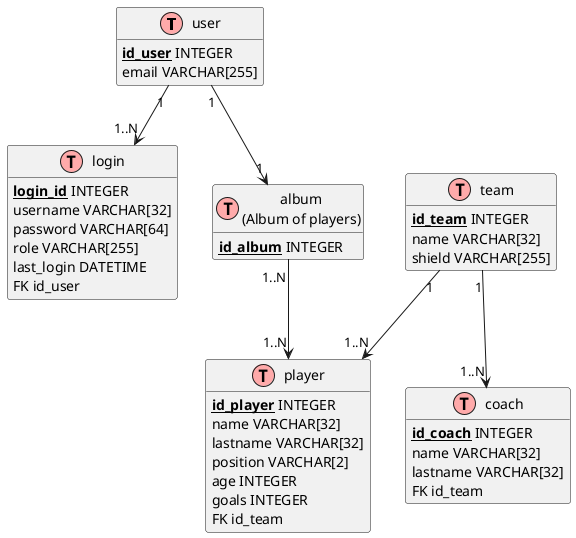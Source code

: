 @startuml
!define Table(name,desc) class name as "desc" << (T,#FFAAAA) >>
!define primary_key(x) <b><u>x</u></b>
hide methods
hide stereotypes

' entities
Table(user, "user") {
    primary_key(id_user) INTEGER
    email VARCHAR[255]
}

Table(login, "login") {
    primary_key(login_id) INTEGER
    username VARCHAR[32]
    password VARCHAR[64]
    role VARCHAR[255]
    last_login DATETIME
    FK id_user
}

Table(album, "album\n(Album of players)") {
    primary_key(id_album) INTEGER
}

Table(player, "player") {
    primary_key(id_player) INTEGER
    name VARCHAR[32]
    lastname VARCHAR[32]
    position VARCHAR[2]
    age INTEGER
    goals INTEGER
    FK id_team
}

Table(coach, "coach") {
    primary_key(id_coach) INTEGER
    name VARCHAR[32]
    lastname VARCHAR[32]
    FK id_team
}

Table(team, "team") {
    primary_key(id_team) INTEGER
    name VARCHAR[32]
    shield VARCHAR[255]
}

' relationships
user "1" --> "1" album
user "1" --> "1..N" login

album "1..N" --> "1..N" player

team "1" --> "1..N" player
team "1" --> "1..N" coach
@enduml